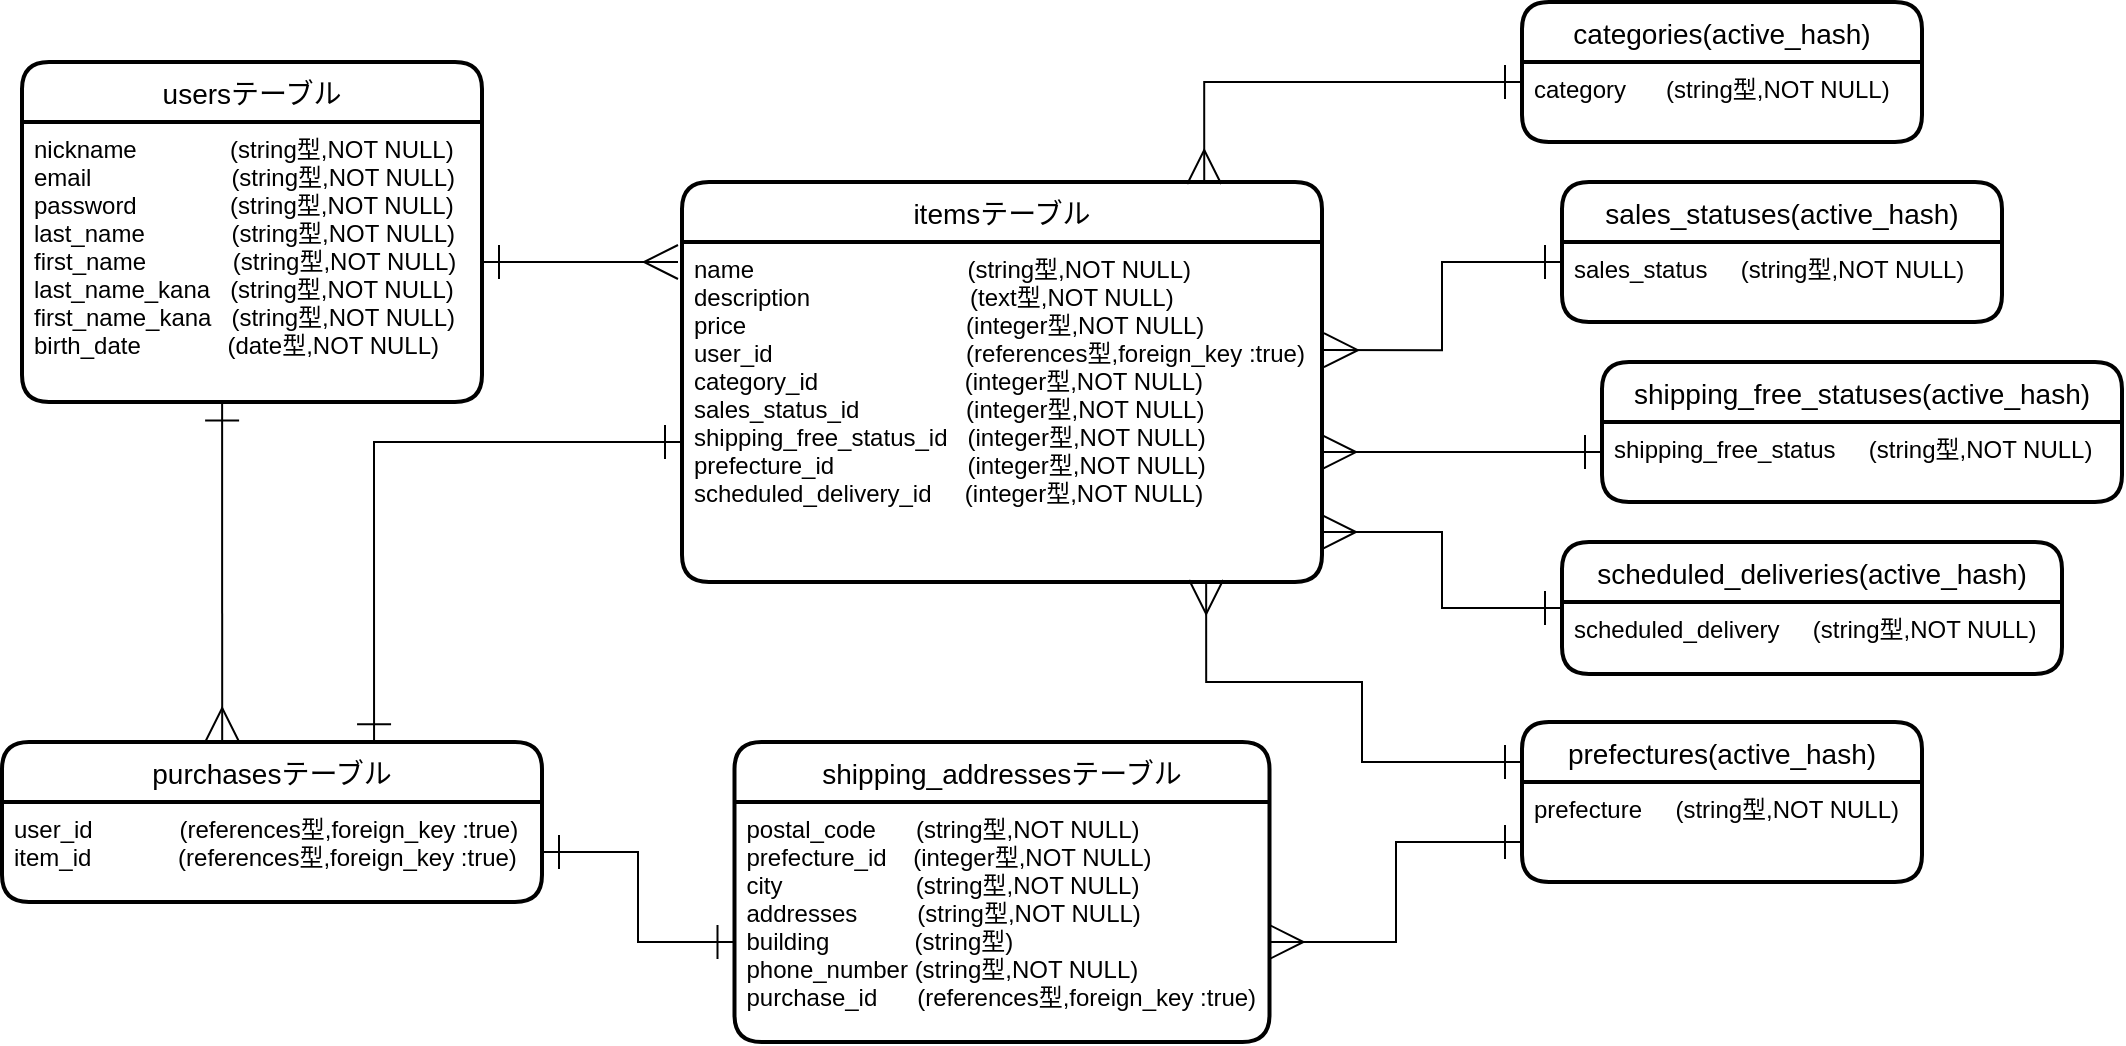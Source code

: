 <mxfile>
    <diagram id="3O3m3YBzTW9Ki1MCMg5a" name="ページ1">
        <mxGraphModel dx="722" dy="562" grid="1" gridSize="10" guides="1" tooltips="1" connect="1" arrows="1" fold="1" page="1" pageScale="1" pageWidth="1169" pageHeight="827" math="0" shadow="0">
            <root>
                <mxCell id="0"/>
                <mxCell id="1" parent="0"/>
                <mxCell id="8" value="usersテーブル" style="swimlane;childLayout=stackLayout;horizontal=1;startSize=30;horizontalStack=0;rounded=1;fontSize=14;fontStyle=0;strokeWidth=2;resizeParent=0;resizeLast=1;shadow=0;dashed=0;align=center;" parent="1" vertex="1">
                    <mxGeometry x="20" y="40" width="230" height="170" as="geometry"/>
                </mxCell>
                <mxCell id="9" value="nickname              (string型,NOT NULL)&#10;email                     (string型,NOT NULL)&#10;password              (string型,NOT NULL)&#10;last_name             (string型,NOT NULL)&#10;first_name             (string型,NOT NULL)&#10;last_name_kana   (string型,NOT NULL)&#10;first_name_kana   (string型,NOT NULL)&#10;birth_date             (date型,NOT NULL)" style="align=left;fillColor=none;spacingLeft=4;fontSize=12;verticalAlign=top;resizable=0;rotatable=0;part=1;strokeColor=none;" parent="8" vertex="1">
                    <mxGeometry y="30" width="230" height="140" as="geometry"/>
                </mxCell>
                <mxCell id="158" style="edgeStyle=orthogonalEdgeStyle;rounded=0;orthogonalLoop=1;jettySize=auto;html=1;entryX=0.689;entryY=-0.005;entryDx=0;entryDy=0;entryPerimeter=0;startArrow=ERone;startFill=0;startSize=15;endArrow=ERone;endFill=0;endSize=15;" parent="1" source="10" target="145" edge="1">
                    <mxGeometry relative="1" as="geometry">
                        <Array as="points">
                            <mxPoint x="196" y="230"/>
                        </Array>
                    </mxGeometry>
                </mxCell>
                <mxCell id="10" value="itemsテーブル" style="swimlane;childLayout=stackLayout;horizontal=1;startSize=30;horizontalStack=0;rounded=1;fontSize=14;fontStyle=0;strokeWidth=2;resizeParent=0;resizeLast=1;shadow=0;dashed=0;align=center;" parent="1" vertex="1">
                    <mxGeometry x="350" y="100" width="320" height="200" as="geometry"/>
                </mxCell>
                <mxCell id="11" value="name                                (string型,NOT NULL)&#10;description                        (text型,NOT NULL)&#10;price                                 (integer型,NOT NULL)&#10;user_id                             (references型,foreign_key :true)&#10;category_id                      (integer型,NOT NULL)&#10;sales_status_id                (integer型,NOT NULL)&#10;shipping_free_status_id   (integer型,NOT NULL)&#10;prefecture_id                    (integer型,NOT NULL)&#10;scheduled_delivery_id     (integer型,NOT NULL)" style="align=left;strokeColor=none;fillColor=none;spacingLeft=4;fontSize=12;verticalAlign=top;resizable=0;rotatable=0;part=1;" parent="10" vertex="1">
                    <mxGeometry y="30" width="320" height="170" as="geometry"/>
                </mxCell>
                <mxCell id="133" value="sales_statuses(active_hash)" style="swimlane;childLayout=stackLayout;horizontal=1;startSize=30;horizontalStack=0;rounded=1;fontSize=14;fontStyle=0;strokeWidth=2;resizeParent=0;resizeLast=1;shadow=0;dashed=0;align=center;" parent="1" vertex="1">
                    <mxGeometry x="790" y="100" width="220" height="70" as="geometry"/>
                </mxCell>
                <mxCell id="134" value="sales_status     (string型,NOT NULL)" style="align=left;strokeColor=none;fillColor=none;spacingLeft=4;fontSize=12;verticalAlign=top;resizable=0;rotatable=0;part=1;" parent="133" vertex="1">
                    <mxGeometry y="30" width="220" height="40" as="geometry"/>
                </mxCell>
                <mxCell id="135" value="categories(active_hash)" style="swimlane;childLayout=stackLayout;horizontal=1;startSize=30;horizontalStack=0;rounded=1;fontSize=14;fontStyle=0;strokeWidth=2;resizeParent=0;resizeLast=1;shadow=0;dashed=0;align=center;" parent="1" vertex="1">
                    <mxGeometry x="770" y="10" width="200" height="70" as="geometry"/>
                </mxCell>
                <mxCell id="136" value="category      (string型,NOT NULL)" style="align=left;strokeColor=none;fillColor=none;spacingLeft=4;fontSize=12;verticalAlign=top;resizable=0;rotatable=0;part=1;" parent="135" vertex="1">
                    <mxGeometry y="30" width="200" height="40" as="geometry"/>
                </mxCell>
                <mxCell id="137" value="shipping_free_statuses(active_hash)" style="swimlane;childLayout=stackLayout;horizontal=1;startSize=30;horizontalStack=0;rounded=1;fontSize=14;fontStyle=0;strokeWidth=2;resizeParent=0;resizeLast=1;shadow=0;dashed=0;align=center;" parent="1" vertex="1">
                    <mxGeometry x="810" y="190" width="260" height="70" as="geometry"/>
                </mxCell>
                <mxCell id="138" value="shipping_free_status     (string型,NOT NULL)" style="align=left;strokeColor=none;fillColor=none;spacingLeft=4;fontSize=12;verticalAlign=top;resizable=0;rotatable=0;part=1;" parent="137" vertex="1">
                    <mxGeometry y="30" width="260" height="40" as="geometry"/>
                </mxCell>
                <mxCell id="195" style="edgeStyle=orthogonalEdgeStyle;rounded=0;orthogonalLoop=1;jettySize=auto;html=1;entryX=1;entryY=0.853;entryDx=0;entryDy=0;entryPerimeter=0;startArrow=ERone;startFill=0;startSize=15;endArrow=ERmany;endFill=0;endSize=15;" edge="1" parent="1" source="141" target="11">
                    <mxGeometry relative="1" as="geometry"/>
                </mxCell>
                <mxCell id="141" value="scheduled_deliveries(active_hash)" style="swimlane;childLayout=stackLayout;horizontal=1;startSize=30;horizontalStack=0;rounded=1;fontSize=14;fontStyle=0;strokeWidth=2;resizeParent=0;resizeLast=1;shadow=0;dashed=0;align=center;" parent="1" vertex="1">
                    <mxGeometry x="790" y="280" width="250" height="66" as="geometry">
                        <mxRectangle x="820" y="410" width="250" height="30" as="alternateBounds"/>
                    </mxGeometry>
                </mxCell>
                <mxCell id="142" value="scheduled_delivery     (string型,NOT NULL)" style="align=left;strokeColor=none;fillColor=none;spacingLeft=4;fontSize=12;verticalAlign=top;resizable=0;rotatable=0;part=1;" parent="141" vertex="1">
                    <mxGeometry y="30" width="250" height="36" as="geometry"/>
                </mxCell>
                <mxCell id="145" value="purchasesテーブル" style="swimlane;childLayout=stackLayout;horizontal=1;startSize=30;horizontalStack=0;rounded=1;fontSize=14;fontStyle=0;strokeWidth=2;resizeParent=0;resizeLast=1;shadow=0;dashed=0;align=center;" parent="1" vertex="1">
                    <mxGeometry x="10" y="380" width="270" height="80" as="geometry"/>
                </mxCell>
                <mxCell id="146" value="user_id             (references型,foreign_key :true)&#10;item_id             (references型,foreign_key :true)" style="align=left;strokeColor=none;fillColor=none;spacingLeft=4;fontSize=12;verticalAlign=top;resizable=0;rotatable=0;part=1;" parent="145" vertex="1">
                    <mxGeometry y="30" width="270" height="50" as="geometry"/>
                </mxCell>
                <mxCell id="164" style="edgeStyle=orthogonalEdgeStyle;rounded=0;orthogonalLoop=1;jettySize=auto;html=1;startArrow=ERone;startFill=0;startSize=15;endArrow=ERmany;endFill=0;endSize=15;exitX=0.435;exitY=1.005;exitDx=0;exitDy=0;exitPerimeter=0;" parent="1" edge="1" source="9">
                    <mxGeometry relative="1" as="geometry">
                        <mxPoint x="141" y="270" as="sourcePoint"/>
                        <mxPoint x="120" y="380" as="targetPoint"/>
                        <Array as="points">
                            <mxPoint x="120" y="380"/>
                        </Array>
                    </mxGeometry>
                </mxCell>
                <mxCell id="194" style="edgeStyle=orthogonalEdgeStyle;rounded=0;orthogonalLoop=1;jettySize=auto;html=1;entryX=0.819;entryY=0.994;entryDx=0;entryDy=0;entryPerimeter=0;startArrow=ERone;startFill=0;startSize=15;endArrow=ERmany;endFill=0;endSize=15;" edge="1" parent="1" source="182" target="11">
                    <mxGeometry relative="1" as="geometry">
                        <Array as="points">
                            <mxPoint x="690" y="390"/>
                            <mxPoint x="690" y="350"/>
                            <mxPoint x="612" y="350"/>
                        </Array>
                    </mxGeometry>
                </mxCell>
                <mxCell id="182" value="prefectures(active_hash)" style="swimlane;childLayout=stackLayout;horizontal=1;startSize=30;horizontalStack=0;rounded=1;fontSize=14;fontStyle=0;strokeWidth=2;resizeParent=0;resizeLast=1;shadow=0;dashed=0;align=center;" parent="1" vertex="1">
                    <mxGeometry x="770" y="370" width="200" height="80" as="geometry"/>
                </mxCell>
                <mxCell id="183" value="prefecture     (string型,NOT NULL)" style="align=left;strokeColor=none;fillColor=none;spacingLeft=4;fontSize=12;verticalAlign=top;resizable=0;rotatable=0;part=1;" parent="182" vertex="1">
                    <mxGeometry y="30" width="200" height="50" as="geometry"/>
                </mxCell>
                <mxCell id="184" value="shipping_addressesテーブル" style="swimlane;childLayout=stackLayout;horizontal=1;startSize=30;horizontalStack=0;rounded=1;fontSize=14;fontStyle=0;strokeWidth=2;resizeParent=0;resizeLast=1;shadow=0;dashed=0;align=center;" vertex="1" parent="1">
                    <mxGeometry x="376.25" y="380" width="267.5" height="150" as="geometry"/>
                </mxCell>
                <mxCell id="185" value="postal_code      (string型,NOT NULL)&#10;prefecture_id    (integer型,NOT NULL)&#10;city                    (string型,NOT NULL)&#10;addresses         (string型,NOT NULL)&#10;building　　　  (string型)&#10;phone_number (string型,NOT NULL)&#10;purchase_id      (references型,foreign_key :true)&#10;" style="align=left;strokeColor=none;fillColor=none;spacingLeft=4;fontSize=12;verticalAlign=top;resizable=0;rotatable=0;part=1;" vertex="1" parent="184">
                    <mxGeometry y="30" width="267.5" height="120" as="geometry"/>
                </mxCell>
                <mxCell id="187" style="edgeStyle=orthogonalEdgeStyle;rounded=0;orthogonalLoop=1;jettySize=auto;html=1;endArrow=ERone;endFill=0;startSize=15;endSize=15;startArrow=ERmany;startFill=0;" edge="1" parent="1" target="9">
                    <mxGeometry relative="1" as="geometry">
                        <mxPoint x="348" y="140" as="sourcePoint"/>
                        <Array as="points">
                            <mxPoint x="348" y="140"/>
                        </Array>
                    </mxGeometry>
                </mxCell>
                <mxCell id="190" style="edgeStyle=orthogonalEdgeStyle;rounded=0;orthogonalLoop=1;jettySize=auto;html=1;entryX=0;entryY=0.75;entryDx=0;entryDy=0;startArrow=ERmany;startFill=0;startSize=15;endArrow=ERone;endFill=0;endSize=15;" edge="1" parent="1" source="185" target="182">
                    <mxGeometry relative="1" as="geometry">
                        <Array as="points">
                            <mxPoint x="707" y="480"/>
                            <mxPoint x="707" y="430"/>
                        </Array>
                    </mxGeometry>
                </mxCell>
                <mxCell id="192" style="edgeStyle=orthogonalEdgeStyle;rounded=0;orthogonalLoop=1;jettySize=auto;html=1;startArrow=ERone;startFill=0;startSize=15;endArrow=ERone;endFill=0;endSize=15;entryX=1;entryY=0.5;entryDx=0;entryDy=0;" edge="1" parent="1" source="185" target="146">
                    <mxGeometry relative="1" as="geometry">
                        <mxPoint x="280" y="449" as="targetPoint"/>
                        <Array as="points">
                            <mxPoint x="328" y="480"/>
                            <mxPoint x="328" y="435"/>
                        </Array>
                    </mxGeometry>
                </mxCell>
                <mxCell id="197" style="edgeStyle=orthogonalEdgeStyle;rounded=0;orthogonalLoop=1;jettySize=auto;html=1;entryX=1;entryY=0.618;entryDx=0;entryDy=0;entryPerimeter=0;startArrow=ERone;startFill=0;startSize=15;endArrow=ERmany;endFill=0;endSize=15;" edge="1" parent="1" source="138" target="11">
                    <mxGeometry relative="1" as="geometry">
                        <Array as="points">
                            <mxPoint x="780" y="235"/>
                            <mxPoint x="780" y="235"/>
                        </Array>
                    </mxGeometry>
                </mxCell>
                <mxCell id="200" style="edgeStyle=orthogonalEdgeStyle;rounded=0;orthogonalLoop=1;jettySize=auto;html=1;entryX=1.003;entryY=0.318;entryDx=0;entryDy=0;entryPerimeter=0;startArrow=ERone;startFill=0;startSize=15;endArrow=ERmany;endFill=0;endSize=15;" edge="1" parent="1" source="134" target="11">
                    <mxGeometry relative="1" as="geometry">
                        <Array as="points">
                            <mxPoint x="730" y="140"/>
                            <mxPoint x="730" y="184"/>
                        </Array>
                    </mxGeometry>
                </mxCell>
                <mxCell id="202" style="edgeStyle=orthogonalEdgeStyle;rounded=0;orthogonalLoop=1;jettySize=auto;html=1;entryX=0.816;entryY=0.005;entryDx=0;entryDy=0;entryPerimeter=0;startArrow=ERone;startFill=0;startSize=15;endArrow=ERmany;endFill=0;endSize=15;" edge="1" parent="1" source="136" target="10">
                    <mxGeometry relative="1" as="geometry">
                        <Array as="points">
                            <mxPoint x="611" y="50"/>
                        </Array>
                    </mxGeometry>
                </mxCell>
            </root>
        </mxGraphModel>
    </diagram>
</mxfile>
